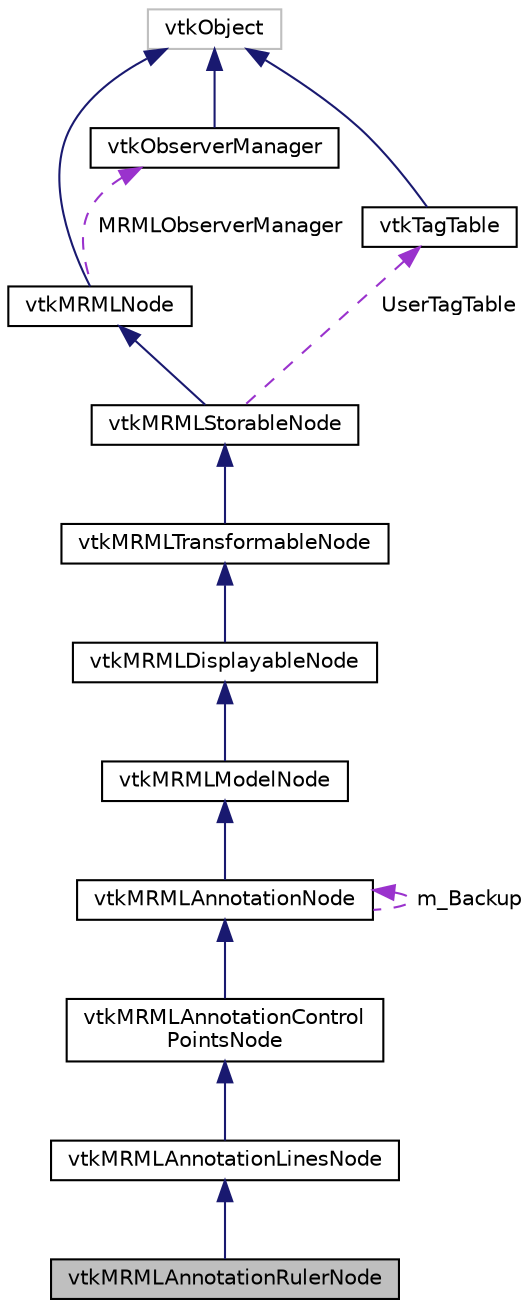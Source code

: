 digraph "vtkMRMLAnnotationRulerNode"
{
  bgcolor="transparent";
  edge [fontname="Helvetica",fontsize="10",labelfontname="Helvetica",labelfontsize="10"];
  node [fontname="Helvetica",fontsize="10",shape=record];
  Node10 [label="vtkMRMLAnnotationRulerNode",height=0.2,width=0.4,color="black", fillcolor="grey75", style="filled", fontcolor="black"];
  Node11 -> Node10 [dir="back",color="midnightblue",fontsize="10",style="solid",fontname="Helvetica"];
  Node11 [label="vtkMRMLAnnotationLinesNode",height=0.2,width=0.4,color="black",URL="$classvtkMRMLAnnotationLinesNode.html"];
  Node12 -> Node11 [dir="back",color="midnightblue",fontsize="10",style="solid",fontname="Helvetica"];
  Node12 [label="vtkMRMLAnnotationControl\lPointsNode",height=0.2,width=0.4,color="black",URL="$classvtkMRMLAnnotationControlPointsNode.html"];
  Node13 -> Node12 [dir="back",color="midnightblue",fontsize="10",style="solid",fontname="Helvetica"];
  Node13 [label="vtkMRMLAnnotationNode",height=0.2,width=0.4,color="black",URL="$classvtkMRMLAnnotationNode.html"];
  Node14 -> Node13 [dir="back",color="midnightblue",fontsize="10",style="solid",fontname="Helvetica"];
  Node14 [label="vtkMRMLModelNode",height=0.2,width=0.4,color="black",URL="$classvtkMRMLModelNode.html",tooltip="MRML node to represent a 3D surface model. "];
  Node15 -> Node14 [dir="back",color="midnightblue",fontsize="10",style="solid",fontname="Helvetica"];
  Node15 [label="vtkMRMLDisplayableNode",height=0.2,width=0.4,color="black",URL="$classvtkMRMLDisplayableNode.html"];
  Node16 -> Node15 [dir="back",color="midnightblue",fontsize="10",style="solid",fontname="Helvetica"];
  Node16 [label="vtkMRMLTransformableNode",height=0.2,width=0.4,color="black",URL="$classvtkMRMLTransformableNode.html",tooltip="MRML node for representing a node with a transform. "];
  Node17 -> Node16 [dir="back",color="midnightblue",fontsize="10",style="solid",fontname="Helvetica"];
  Node17 [label="vtkMRMLStorableNode",height=0.2,width=0.4,color="black",URL="$classvtkMRMLStorableNode.html",tooltip="MRML node to represent a 3D surface model. "];
  Node18 -> Node17 [dir="back",color="midnightblue",fontsize="10",style="solid",fontname="Helvetica"];
  Node18 [label="vtkMRMLNode",height=0.2,width=0.4,color="black",URL="$classvtkMRMLNode.html",tooltip="Abstract Superclass for all specific types of MRML nodes. "];
  Node19 -> Node18 [dir="back",color="midnightblue",fontsize="10",style="solid",fontname="Helvetica"];
  Node19 [label="vtkObject",height=0.2,width=0.4,color="grey75"];
  Node20 -> Node18 [dir="back",color="darkorchid3",fontsize="10",style="dashed",label=" MRMLObserverManager" ,fontname="Helvetica"];
  Node20 [label="vtkObserverManager",height=0.2,width=0.4,color="black",URL="$classvtkObserverManager.html",tooltip="Manages adding and deleting of obserevers with events. "];
  Node19 -> Node20 [dir="back",color="midnightblue",fontsize="10",style="solid",fontname="Helvetica"];
  Node21 -> Node17 [dir="back",color="darkorchid3",fontsize="10",style="dashed",label=" UserTagTable" ,fontname="Helvetica"];
  Node21 [label="vtkTagTable",height=0.2,width=0.4,color="black",URL="$classvtkTagTable.html"];
  Node19 -> Node21 [dir="back",color="midnightblue",fontsize="10",style="solid",fontname="Helvetica"];
  Node13 -> Node13 [dir="back",color="darkorchid3",fontsize="10",style="dashed",label=" m_Backup" ,fontname="Helvetica"];
}
